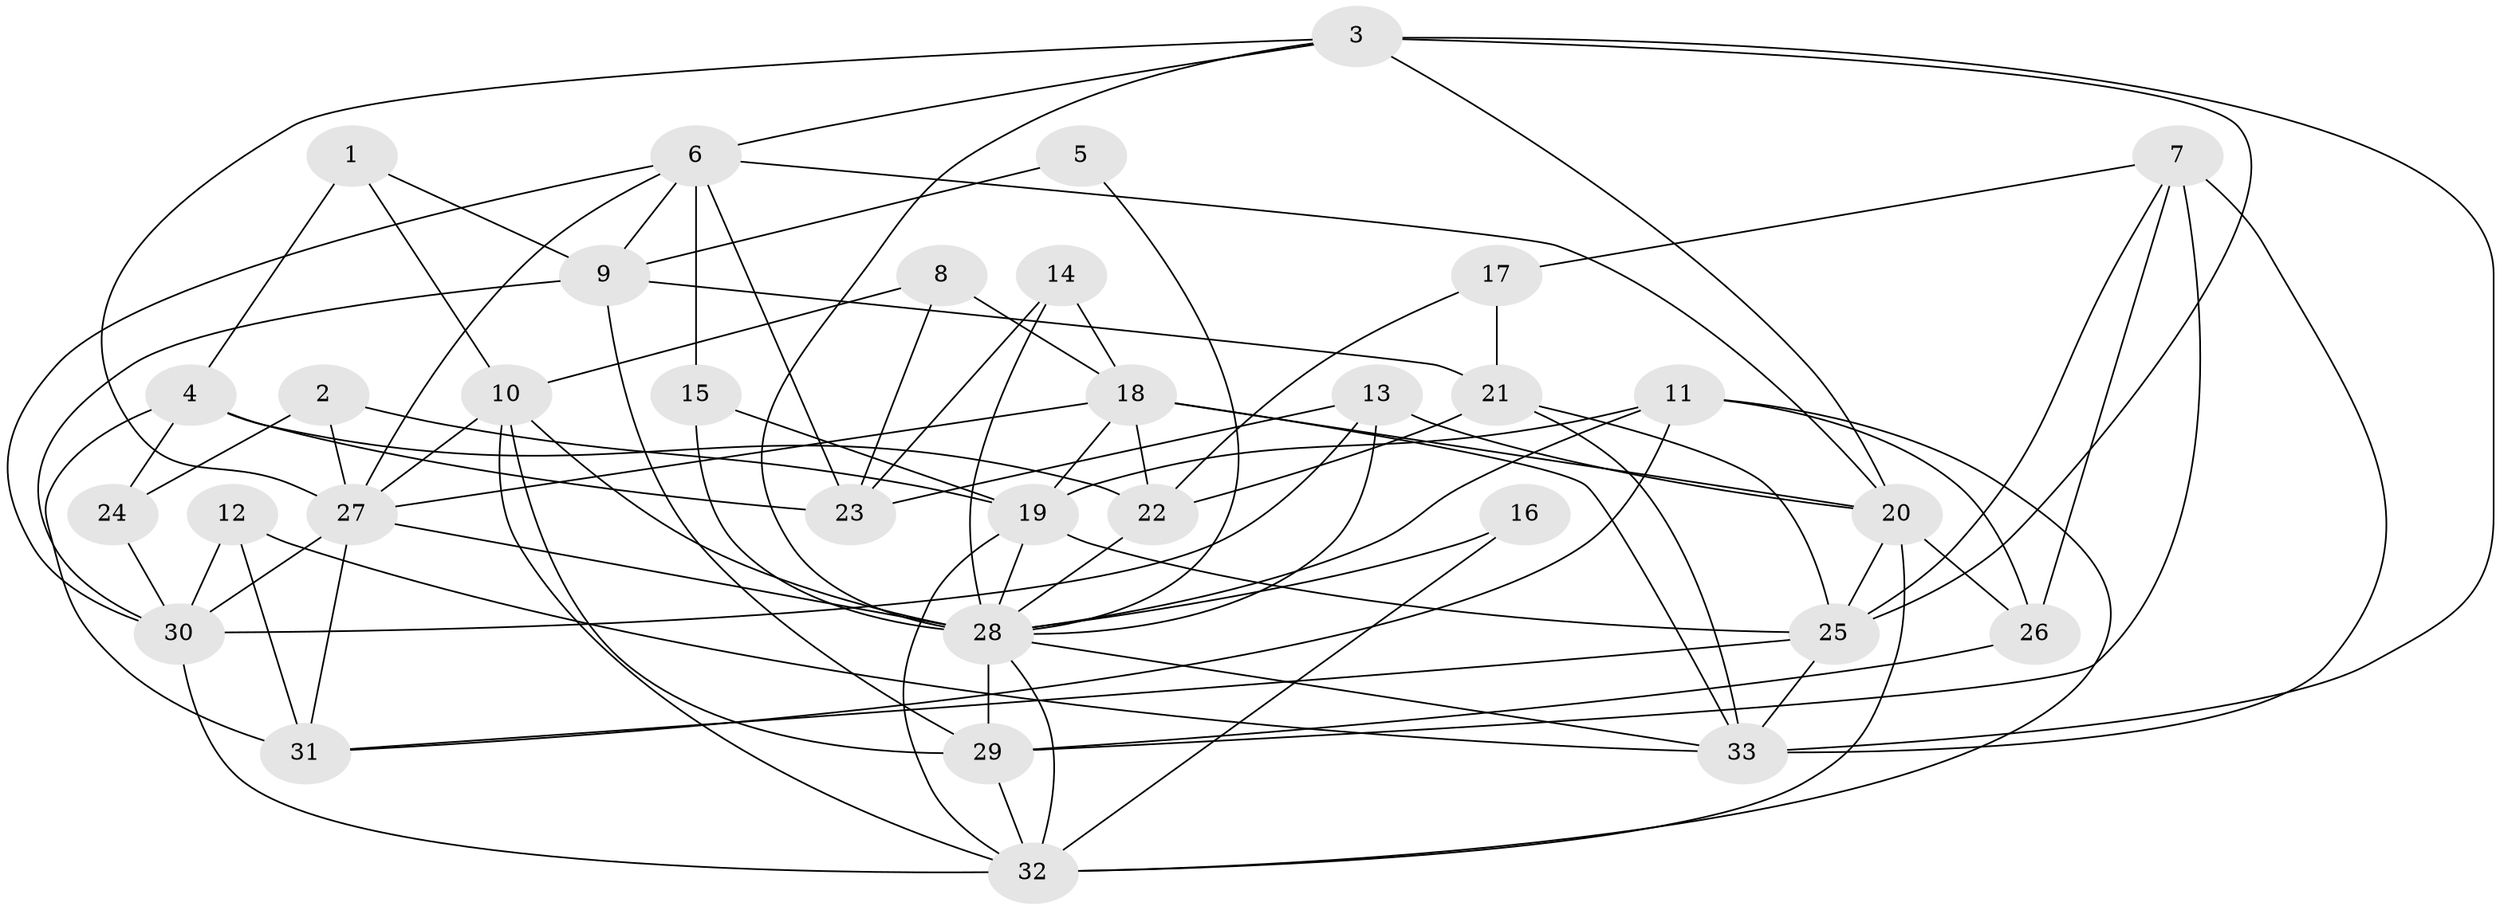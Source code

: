 // original degree distribution, {4: 0.2923076923076923, 5: 0.18461538461538463, 3: 0.3384615384615385, 6: 0.09230769230769231, 2: 0.06153846153846154, 7: 0.03076923076923077}
// Generated by graph-tools (version 1.1) at 2025/26/03/09/25 03:26:12]
// undirected, 33 vertices, 87 edges
graph export_dot {
graph [start="1"]
  node [color=gray90,style=filled];
  1;
  2;
  3;
  4;
  5;
  6;
  7;
  8;
  9;
  10;
  11;
  12;
  13;
  14;
  15;
  16;
  17;
  18;
  19;
  20;
  21;
  22;
  23;
  24;
  25;
  26;
  27;
  28;
  29;
  30;
  31;
  32;
  33;
  1 -- 4 [weight=1.0];
  1 -- 9 [weight=1.0];
  1 -- 10 [weight=1.0];
  2 -- 19 [weight=1.0];
  2 -- 24 [weight=1.0];
  2 -- 27 [weight=1.0];
  3 -- 6 [weight=1.0];
  3 -- 20 [weight=1.0];
  3 -- 25 [weight=1.0];
  3 -- 27 [weight=1.0];
  3 -- 28 [weight=1.0];
  3 -- 33 [weight=1.0];
  4 -- 22 [weight=1.0];
  4 -- 23 [weight=1.0];
  4 -- 24 [weight=1.0];
  4 -- 31 [weight=1.0];
  5 -- 9 [weight=1.0];
  5 -- 28 [weight=1.0];
  6 -- 9 [weight=1.0];
  6 -- 15 [weight=1.0];
  6 -- 20 [weight=1.0];
  6 -- 23 [weight=1.0];
  6 -- 27 [weight=1.0];
  6 -- 30 [weight=1.0];
  7 -- 17 [weight=1.0];
  7 -- 25 [weight=1.0];
  7 -- 26 [weight=1.0];
  7 -- 29 [weight=2.0];
  7 -- 33 [weight=1.0];
  8 -- 10 [weight=1.0];
  8 -- 18 [weight=1.0];
  8 -- 23 [weight=1.0];
  9 -- 21 [weight=1.0];
  9 -- 29 [weight=2.0];
  9 -- 30 [weight=1.0];
  10 -- 27 [weight=2.0];
  10 -- 28 [weight=1.0];
  10 -- 29 [weight=1.0];
  10 -- 32 [weight=1.0];
  11 -- 19 [weight=1.0];
  11 -- 26 [weight=1.0];
  11 -- 28 [weight=1.0];
  11 -- 31 [weight=1.0];
  11 -- 32 [weight=1.0];
  12 -- 30 [weight=1.0];
  12 -- 31 [weight=1.0];
  12 -- 33 [weight=1.0];
  13 -- 20 [weight=1.0];
  13 -- 23 [weight=2.0];
  13 -- 28 [weight=1.0];
  13 -- 30 [weight=1.0];
  14 -- 18 [weight=1.0];
  14 -- 23 [weight=1.0];
  14 -- 28 [weight=1.0];
  15 -- 19 [weight=1.0];
  15 -- 28 [weight=2.0];
  16 -- 28 [weight=1.0];
  16 -- 32 [weight=1.0];
  17 -- 21 [weight=1.0];
  17 -- 22 [weight=1.0];
  18 -- 19 [weight=1.0];
  18 -- 20 [weight=1.0];
  18 -- 22 [weight=1.0];
  18 -- 27 [weight=1.0];
  18 -- 33 [weight=1.0];
  19 -- 25 [weight=1.0];
  19 -- 28 [weight=1.0];
  19 -- 32 [weight=1.0];
  20 -- 25 [weight=1.0];
  20 -- 26 [weight=1.0];
  20 -- 32 [weight=1.0];
  21 -- 22 [weight=2.0];
  21 -- 25 [weight=1.0];
  21 -- 33 [weight=1.0];
  22 -- 28 [weight=1.0];
  24 -- 30 [weight=1.0];
  25 -- 31 [weight=1.0];
  25 -- 33 [weight=1.0];
  26 -- 29 [weight=1.0];
  27 -- 28 [weight=2.0];
  27 -- 30 [weight=1.0];
  27 -- 31 [weight=1.0];
  28 -- 29 [weight=2.0];
  28 -- 32 [weight=1.0];
  28 -- 33 [weight=1.0];
  29 -- 32 [weight=1.0];
  30 -- 32 [weight=1.0];
}
